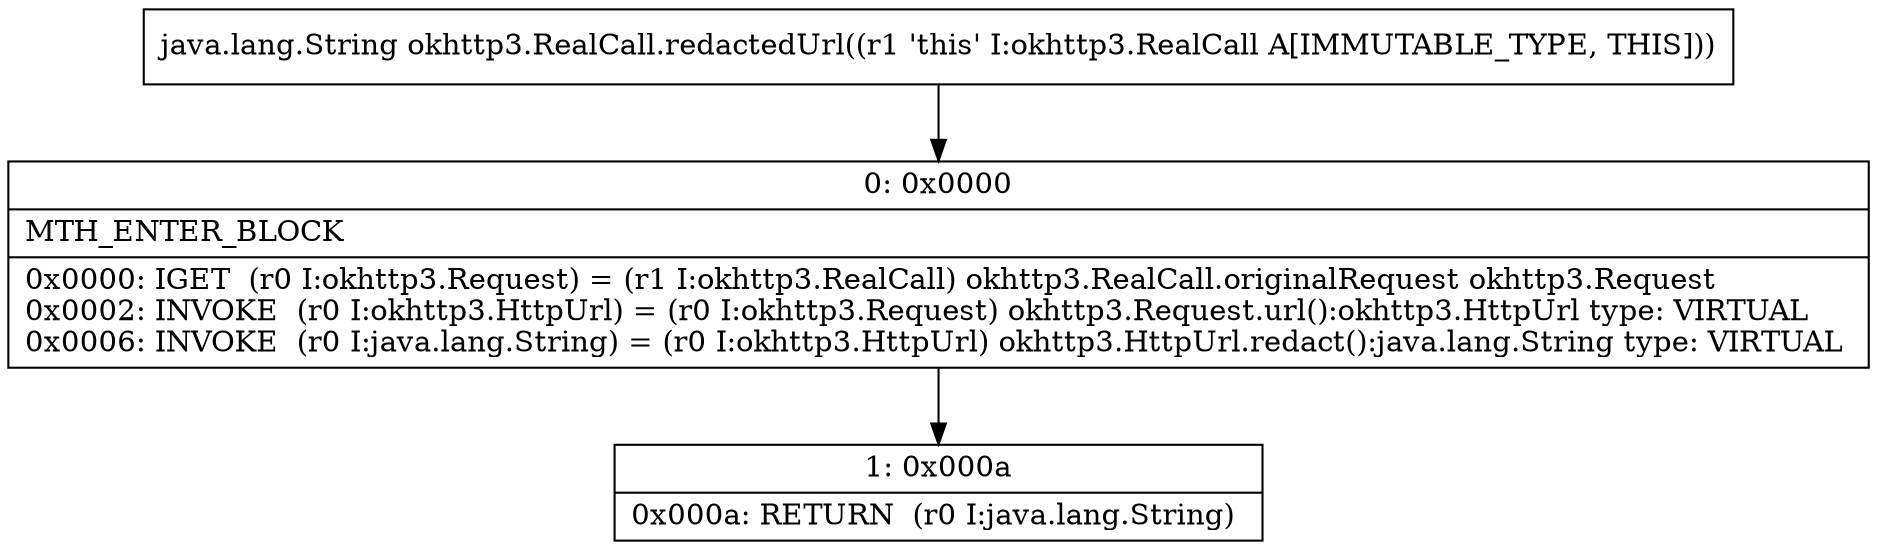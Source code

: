 digraph "CFG forokhttp3.RealCall.redactedUrl()Ljava\/lang\/String;" {
Node_0 [shape=record,label="{0\:\ 0x0000|MTH_ENTER_BLOCK\l|0x0000: IGET  (r0 I:okhttp3.Request) = (r1 I:okhttp3.RealCall) okhttp3.RealCall.originalRequest okhttp3.Request \l0x0002: INVOKE  (r0 I:okhttp3.HttpUrl) = (r0 I:okhttp3.Request) okhttp3.Request.url():okhttp3.HttpUrl type: VIRTUAL \l0x0006: INVOKE  (r0 I:java.lang.String) = (r0 I:okhttp3.HttpUrl) okhttp3.HttpUrl.redact():java.lang.String type: VIRTUAL \l}"];
Node_1 [shape=record,label="{1\:\ 0x000a|0x000a: RETURN  (r0 I:java.lang.String) \l}"];
MethodNode[shape=record,label="{java.lang.String okhttp3.RealCall.redactedUrl((r1 'this' I:okhttp3.RealCall A[IMMUTABLE_TYPE, THIS])) }"];
MethodNode -> Node_0;
Node_0 -> Node_1;
}

